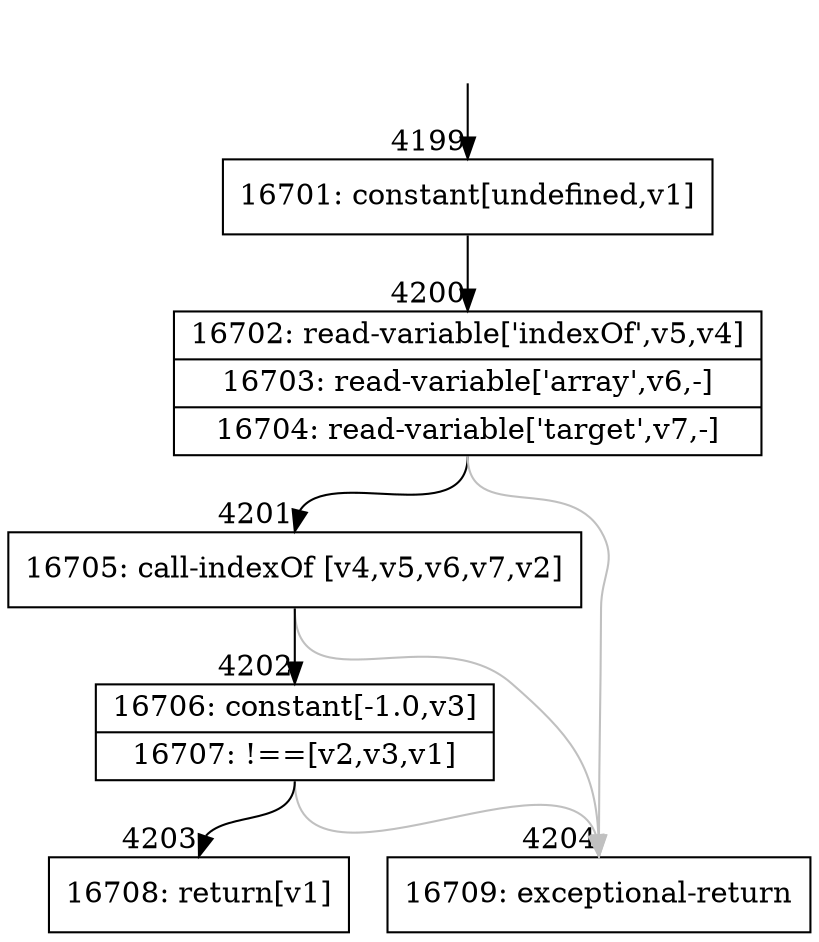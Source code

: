 digraph {
rankdir="TD"
BB_entry184[shape=none,label=""];
BB_entry184 -> BB4199 [tailport=s, headport=n, headlabel="    4199"]
BB4199 [shape=record label="{16701: constant[undefined,v1]}" ] 
BB4199 -> BB4200 [tailport=s, headport=n, headlabel="      4200"]
BB4200 [shape=record label="{16702: read-variable['indexOf',v5,v4]|16703: read-variable['array',v6,-]|16704: read-variable['target',v7,-]}" ] 
BB4200 -> BB4201 [tailport=s, headport=n, headlabel="      4201"]
BB4200 -> BB4204 [tailport=s, headport=n, color=gray, headlabel="      4204"]
BB4201 [shape=record label="{16705: call-indexOf [v4,v5,v6,v7,v2]}" ] 
BB4201 -> BB4202 [tailport=s, headport=n, headlabel="      4202"]
BB4201 -> BB4204 [tailport=s, headport=n, color=gray]
BB4202 [shape=record label="{16706: constant[-1.0,v3]|16707: !==[v2,v3,v1]}" ] 
BB4202 -> BB4203 [tailport=s, headport=n, headlabel="      4203"]
BB4202 -> BB4204 [tailport=s, headport=n, color=gray]
BB4203 [shape=record label="{16708: return[v1]}" ] 
BB4204 [shape=record label="{16709: exceptional-return}" ] 
//#$~ 5736
}
